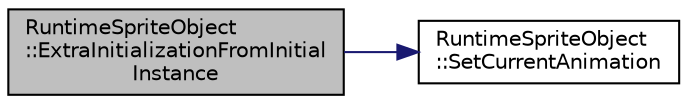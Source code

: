 digraph "RuntimeSpriteObject::ExtraInitializationFromInitialInstance"
{
  edge [fontname="Helvetica",fontsize="10",labelfontname="Helvetica",labelfontsize="10"];
  node [fontname="Helvetica",fontsize="10",shape=record];
  rankdir="LR";
  Node1 [label="RuntimeSpriteObject\l::ExtraInitializationFromInitial\lInstance",height=0.2,width=0.4,color="black", fillcolor="grey75", style="filled" fontcolor="black"];
  Node1 -> Node2 [color="midnightblue",fontsize="10",style="solid",fontname="Helvetica"];
  Node2 [label="RuntimeSpriteObject\l::SetCurrentAnimation",height=0.2,width=0.4,color="black", fillcolor="white", style="filled",URL="$dd/d1a/class_runtime_sprite_object.html#a28008792dc44dd307e02d7590f270dca"];
}
